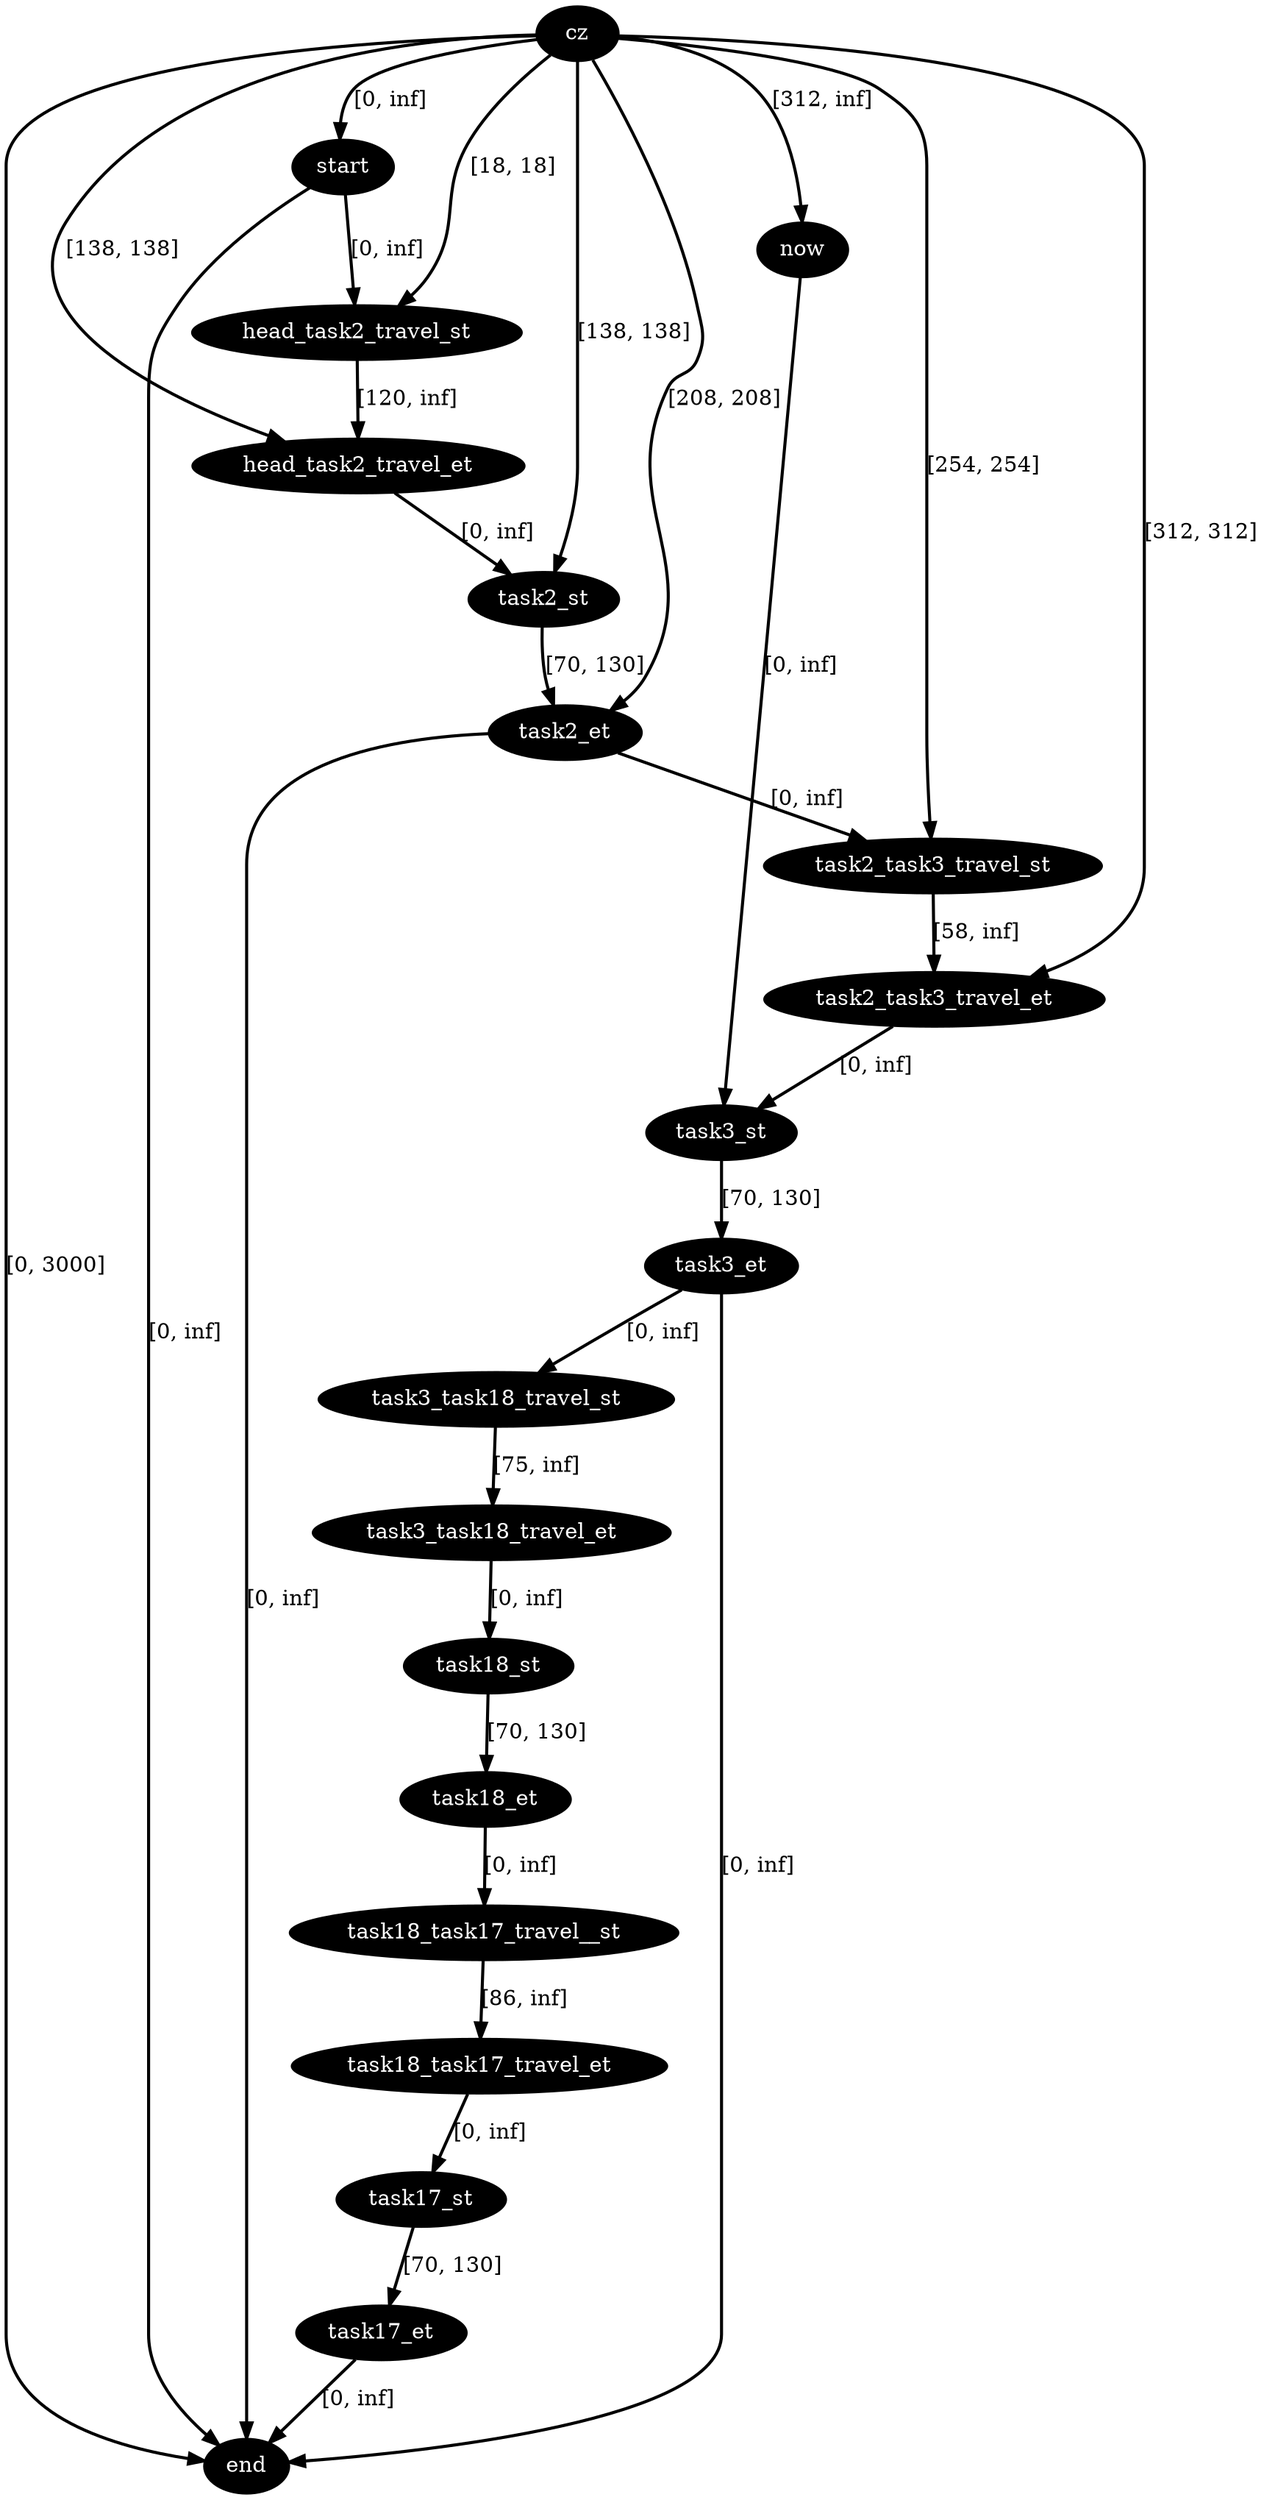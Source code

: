 digraph plan {
0[label="cz",style=filled,fillcolor=black,fontcolor=white];
1[label="start",style=filled,fillcolor=black,fontcolor=white];
2[label="now",style=filled,fillcolor=black,fontcolor=white];
3[label="end",style=filled,fillcolor=black,fontcolor=white];
9[label="head_task2_travel_st",style=filled,fillcolor=black,fontcolor=white];
10[label="head_task2_travel_et",style=filled,fillcolor=black,fontcolor=white];
11[label="task2_st",style=filled,fillcolor=black,fontcolor=white];
12[label="task2_et",style=filled,fillcolor=black,fontcolor=white];
19[label="task3_st",style=filled,fillcolor=black,fontcolor=white];
20[label="task3_et",style=filled,fillcolor=black,fontcolor=white];
85[label="task17_st",style=filled,fillcolor=black,fontcolor=white];
86[label="task17_et",style=filled,fillcolor=black,fontcolor=white];
105[label="task18_st",style=filled,fillcolor=black,fontcolor=white];
106[label="task18_et",style=filled,fillcolor=black,fontcolor=white];
140[label="task2_task3_travel_st",style=filled,fillcolor=black,fontcolor=white];
141[label="task2_task3_travel_et",style=filled,fillcolor=black,fontcolor=white];
143[label="task3_task18_travel_st",style=filled,fillcolor=black,fontcolor=white];
144[label="task3_task18_travel_et",style=filled,fillcolor=black,fontcolor=white];
146[label="task18_task17_travel__st",style=filled,fillcolor=black,fontcolor=white];
147[label="task18_task17_travel_et",style=filled,fillcolor=black,fontcolor=white];
"0"->"1"[label="[0, inf]",penwidth=2,color=black];
"0"->"3"[label="[0, 3000]",penwidth=2,color=black];
"9"->"10"[label="[120, inf]",penwidth=2,color=black];
"0"->"10"[label="[138, 138]",penwidth=2,color=black];
"1"->"9"[label="[0, inf]",penwidth=2,color=black];
"0"->"9"[label="[18, 18]",penwidth=2,color=black];
"0"->"2"[label="[312, inf]",penwidth=2,color=black];
"2"->"19"[label="[0, inf]",penwidth=2,color=black];
"1"->"3"[label="[0, inf]",penwidth=2,color=black];
"86"->"3"[label="[0, inf]",penwidth=2,color=black];
"85"->"86"[label="[70, 130]",penwidth=2,color=black];
"147"->"85"[label="[0, inf]",penwidth=2,color=black];
"106"->"146"[label="[0, inf]",penwidth=2,color=black];
"146"->"147"[label="[86, inf]",penwidth=2,color=black];
"105"->"106"[label="[70, 130]",penwidth=2,color=black];
"144"->"105"[label="[0, inf]",penwidth=2,color=black];
"0"->"12"[label="[208, 208]",penwidth=2,color=black];
"12"->"3"[label="[0, inf]",penwidth=2,color=black];
"0"->"11"[label="[138, 138]",penwidth=2,color=black];
"140"->"141"[label="[58, inf]",penwidth=2,color=black];
"0"->"141"[label="[312, 312]",penwidth=2,color=black];
"12"->"140"[label="[0, inf]",penwidth=2,color=black];
"0"->"140"[label="[254, 254]",penwidth=2,color=black];
"11"->"12"[label="[70, 130]",penwidth=2,color=black];
"10"->"11"[label="[0, inf]",penwidth=2,color=black];
"20"->"3"[label="[0, inf]",penwidth=2,color=black];
"143"->"144"[label="[75, inf]",penwidth=2,color=black];
"20"->"143"[label="[0, inf]",penwidth=2,color=black];
"19"->"20"[label="[70, 130]",penwidth=2,color=black];
"141"->"19"[label="[0, inf]",penwidth=2,color=black];
}
